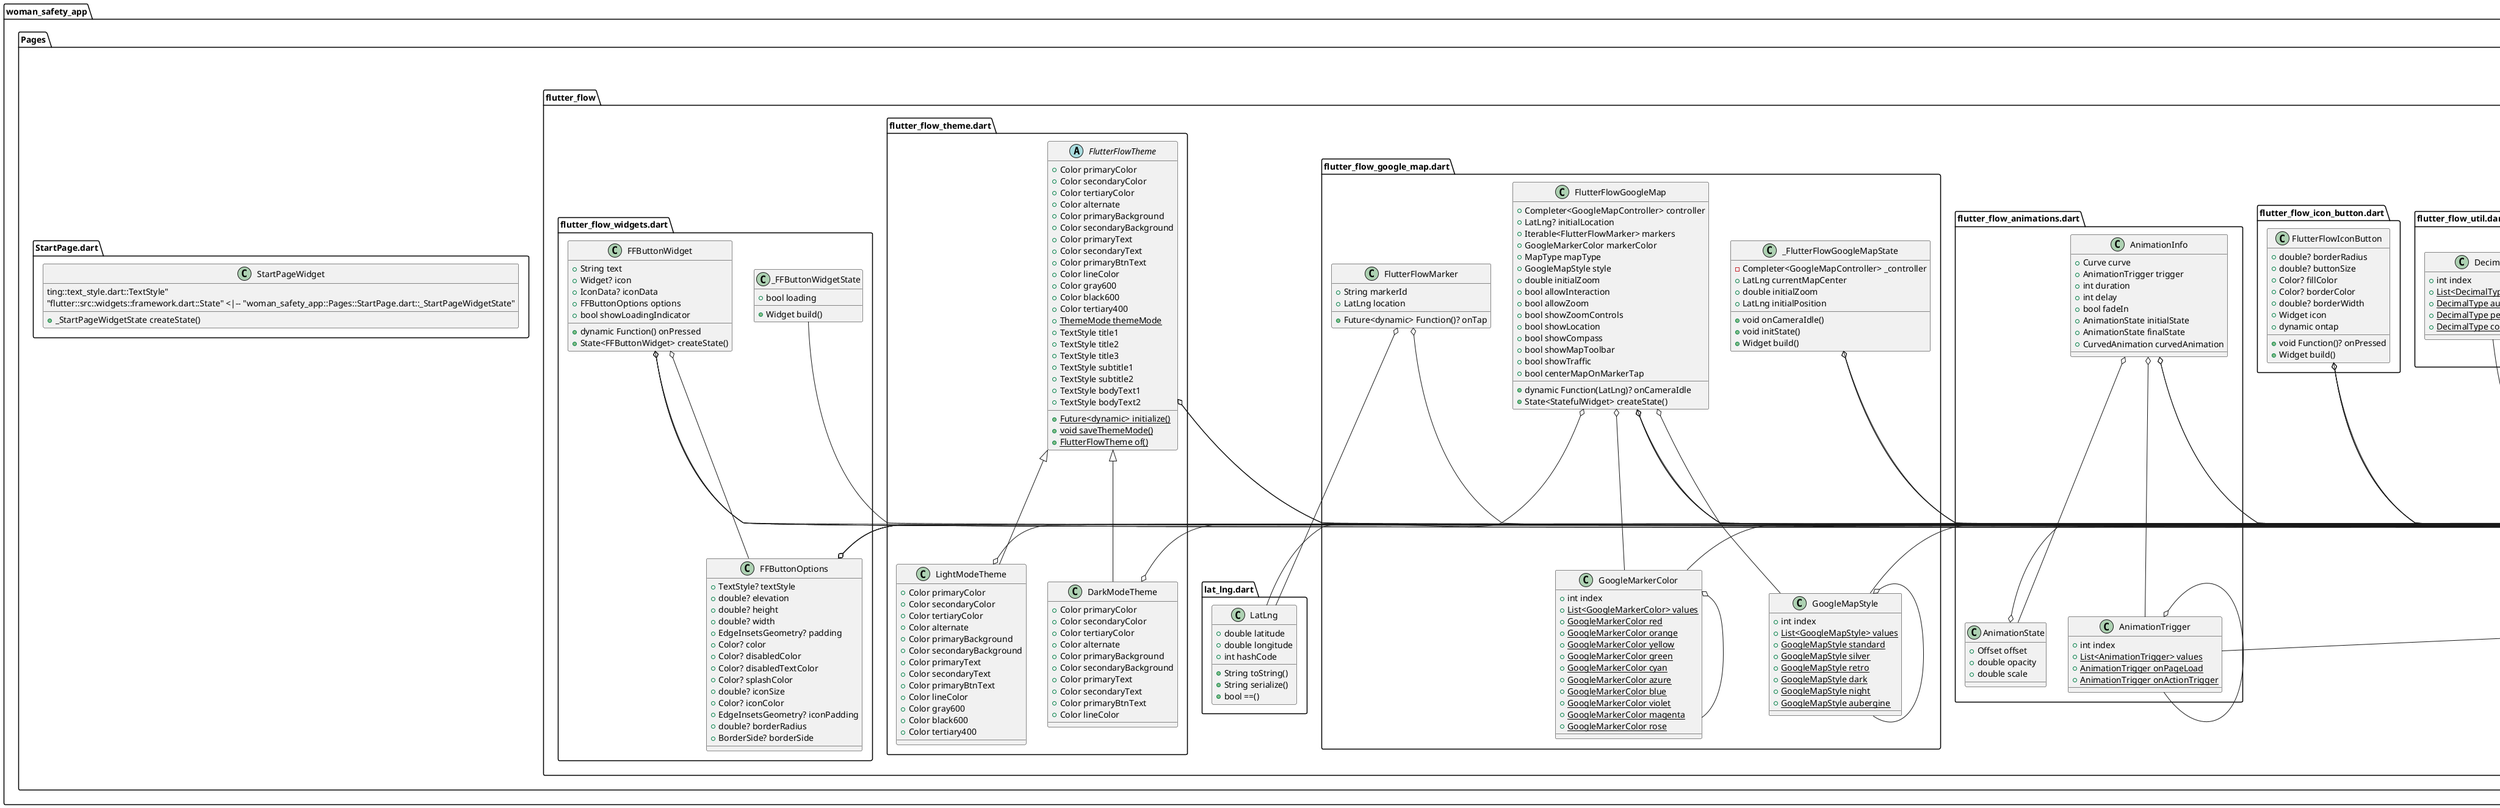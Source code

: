 @startuml
set namespaceSeparator ::

class "woman_safety_app::main.dart::MyApp" {
  +Widget build()
}

"flutter::src::widgets::framework.dart::StatelessWidget" <|-- "woman_safety_app::main.dart::MyApp"

class "woman_safety_app::Model::EmergencyNumber.dart::EmergencyNumber" {
  +String? name
  +String? phone
  +DateTime? created
  +Map<String, dynamic> toFirestore()
}

class "woman_safety_app::Model::User.dart::Users" {
  +String? email
  +String? phone
  +Map<String, dynamic> toFirestore()
}

class "woman_safety_app::Pages::Cards::emergencyContactCard.dart::ContactCard" {
  +EmergencyNumber number
  +CollectionReference<Object?> collectionRef
  +Future<dynamic> deleteNumber()
  +Widget build()
}

"woman_safety_app::Pages::Cards::emergencyContactCard.dart::ContactCard" o-- "woman_safety_app::Model::EmergencyNumber.dart::EmergencyNumber"
"woman_safety_app::Pages::Cards::emergencyContactCard.dart::ContactCard" o-- "cloud_firestore::cloud_firestore.dart::CollectionReference<Object>"
"flutter::src::widgets::framework.dart::StatelessWidget" <|-- "woman_safety_app::Pages::Cards::emergencyContactCard.dart::ContactCard"

class "woman_safety_app::Pages::EmergencyContactsPage.dart::EmergencyContactsPageWidget" {
  +_EmergencyContactsPageWidgetState createState()
}

"flutter::src::widgets::framework.dart::StatefulWidget" <|-- "woman_safety_app::Pages::EmergencyContactsPage.dart::EmergencyContactsPageWidget"

class "woman_safety_app::Pages::EmergencyContactsPage.dart::_EmergencyContactsPageWidgetState" {
  +GlobalKey<ScaffoldState> scaffoldKey
  +TextEditingController nameController
  +TextEditingController phoneController
  +EmergencyNumber emergencyNumber
  +CollectionReference<Object?> collectionRef
  +List<DocumentSnapshot<Object?>> items
  +bool ascendingOrder
  +void initState()
  +void dispose()
  +void didChangeDependencies()
  +Future<List<DocumentSnapshot<Object?>>> fetchItems()
  +void sortItems()
  +Future<void> editContact()
  +Future<void> addContact()
  +Future<void> deleteContact()
  +Future<dynamic> sort()
  +Widget build()
}

"woman_safety_app::Pages::EmergencyContactsPage.dart::_EmergencyContactsPageWidgetState" o-- "flutter::src::widgets::framework.dart::GlobalKey<ScaffoldState>"
"woman_safety_app::Pages::EmergencyContactsPage.dart::_EmergencyContactsPageWidgetState" o-- "flutter::src::widgets::editable_text.dart::TextEditingController"
"woman_safety_app::Pages::EmergencyContactsPage.dart::_EmergencyContactsPageWidgetState" o-- "woman_safety_app::Model::EmergencyNumber.dart::EmergencyNumber"
"woman_safety_app::Pages::EmergencyContactsPage.dart::_EmergencyContactsPageWidgetState" o-- "cloud_firestore::cloud_firestore.dart::CollectionReference<Object>"
"flutter::src::widgets::framework.dart::State" <|-- "woman_safety_app::Pages::EmergencyContactsPage.dart::_EmergencyContactsPageWidgetState"

class "woman_safety_app::Pages::flutter_flow::flutter_flow_animations.dart::AnimationState" {
  +Offset offset
  +double opacity
  +double scale
}

"woman_safety_app::Pages::flutter_flow::flutter_flow_animations.dart::AnimationState" o-- "dart::ui::Offset"

class "woman_safety_app::Pages::flutter_flow::flutter_flow_animations.dart::AnimationInfo" {
  +Curve curve
  +AnimationTrigger trigger
  +int duration
  +int delay
  +bool fadeIn
  +AnimationState initialState
  +AnimationState finalState
  +CurvedAnimation curvedAnimation
}

"woman_safety_app::Pages::flutter_flow::flutter_flow_animations.dart::AnimationInfo" o-- "flutter::src::animation::curves.dart::Curve"
"woman_safety_app::Pages::flutter_flow::flutter_flow_animations.dart::AnimationInfo" o-- "woman_safety_app::Pages::flutter_flow::flutter_flow_animations.dart::AnimationTrigger"
"woman_safety_app::Pages::flutter_flow::flutter_flow_animations.dart::AnimationInfo" o-- "woman_safety_app::Pages::flutter_flow::flutter_flow_animations.dart::AnimationState"
"woman_safety_app::Pages::flutter_flow::flutter_flow_animations.dart::AnimationInfo" o-- "flutter::src::animation::animations.dart::CurvedAnimation"

class "woman_safety_app::Pages::flutter_flow::flutter_flow_animations.dart::AnimationTrigger" {
  +int index
  {static} +List<AnimationTrigger> values
  {static} +AnimationTrigger onPageLoad
  {static} +AnimationTrigger onActionTrigger
}

"woman_safety_app::Pages::flutter_flow::flutter_flow_animations.dart::AnimationTrigger" o-- "woman_safety_app::Pages::flutter_flow::flutter_flow_animations.dart::AnimationTrigger"
"dart::core::Enum" <|-- "woman_safety_app::Pages::flutter_flow::flutter_flow_animations.dart::AnimationTrigger"

class "woman_safety_app::Pages::flutter_flow::flutter_flow_google_map.dart::FlutterFlowMarker" {
  +String markerId
  +LatLng location
  +Future<dynamic> Function()? onTap
}

"woman_safety_app::Pages::flutter_flow::flutter_flow_google_map.dart::FlutterFlowMarker" o-- "woman_safety_app::Pages::flutter_flow::lat_lng.dart::LatLng"
"woman_safety_app::Pages::flutter_flow::flutter_flow_google_map.dart::FlutterFlowMarker" o-- "null::Future<dynamic> Function()"

class "woman_safety_app::Pages::flutter_flow::flutter_flow_google_map.dart::FlutterFlowGoogleMap" {
  +Completer<GoogleMapController> controller
  +dynamic Function(LatLng)? onCameraIdle
  +LatLng? initialLocation
  +Iterable<FlutterFlowMarker> markers
  +GoogleMarkerColor markerColor
  +MapType mapType
  +GoogleMapStyle style
  +double initialZoom
  +bool allowInteraction
  +bool allowZoom
  +bool showZoomControls
  +bool showLocation
  +bool showCompass
  +bool showMapToolbar
  +bool showTraffic
  +bool centerMapOnMarkerTap
  +State<StatefulWidget> createState()
}

"woman_safety_app::Pages::flutter_flow::flutter_flow_google_map.dart::FlutterFlowGoogleMap" o-- "dart::async::Completer<GoogleMapController>"
"woman_safety_app::Pages::flutter_flow::flutter_flow_google_map.dart::FlutterFlowGoogleMap" o-- "null::dynamic Function(LatLng)"
"woman_safety_app::Pages::flutter_flow::flutter_flow_google_map.dart::FlutterFlowGoogleMap" o-- "woman_safety_app::Pages::flutter_flow::lat_lng.dart::LatLng"
"woman_safety_app::Pages::flutter_flow::flutter_flow_google_map.dart::FlutterFlowGoogleMap" o-- "woman_safety_app::Pages::flutter_flow::flutter_flow_google_map.dart::GoogleMarkerColor"
"woman_safety_app::Pages::flutter_flow::flutter_flow_google_map.dart::FlutterFlowGoogleMap" o-- "google_maps_flutter_platform_interface::src::types::ui.dart::MapType"
"woman_safety_app::Pages::flutter_flow::flutter_flow_google_map.dart::FlutterFlowGoogleMap" o-- "woman_safety_app::Pages::flutter_flow::flutter_flow_google_map.dart::GoogleMapStyle"
"flutter::src::widgets::framework.dart::StatefulWidget" <|-- "woman_safety_app::Pages::flutter_flow::flutter_flow_google_map.dart::FlutterFlowGoogleMap"

class "woman_safety_app::Pages::flutter_flow::flutter_flow_google_map.dart::_FlutterFlowGoogleMapState" {
  -Completer<GoogleMapController> _controller
  +LatLng currentMapCenter
  +double initialZoom
  +LatLng initialPosition
  +void onCameraIdle()
  +void initState()
  +Widget build()
}

"woman_safety_app::Pages::flutter_flow::flutter_flow_google_map.dart::_FlutterFlowGoogleMapState" o-- "dart::async::Completer<GoogleMapController>"
"woman_safety_app::Pages::flutter_flow::flutter_flow_google_map.dart::_FlutterFlowGoogleMapState" o-- "google_maps_flutter_platform_interface::src::types::location.dart::LatLng"
"flutter::src::widgets::framework.dart::State" <|-- "woman_safety_app::Pages::flutter_flow::flutter_flow_google_map.dart::_FlutterFlowGoogleMapState"

class "woman_safety_app::Pages::flutter_flow::flutter_flow_google_map.dart::GoogleMapStyle" {
  +int index
  {static} +List<GoogleMapStyle> values
  {static} +GoogleMapStyle standard
  {static} +GoogleMapStyle silver
  {static} +GoogleMapStyle retro
  {static} +GoogleMapStyle dark
  {static} +GoogleMapStyle night
  {static} +GoogleMapStyle aubergine
}

"woman_safety_app::Pages::flutter_flow::flutter_flow_google_map.dart::GoogleMapStyle" o-- "woman_safety_app::Pages::flutter_flow::flutter_flow_google_map.dart::GoogleMapStyle"
"dart::core::Enum" <|-- "woman_safety_app::Pages::flutter_flow::flutter_flow_google_map.dart::GoogleMapStyle"

class "woman_safety_app::Pages::flutter_flow::flutter_flow_google_map.dart::GoogleMarkerColor" {
  +int index
  {static} +List<GoogleMarkerColor> values
  {static} +GoogleMarkerColor red
  {static} +GoogleMarkerColor orange
  {static} +GoogleMarkerColor yellow
  {static} +GoogleMarkerColor green
  {static} +GoogleMarkerColor cyan
  {static} +GoogleMarkerColor azure
  {static} +GoogleMarkerColor blue
  {static} +GoogleMarkerColor violet
  {static} +GoogleMarkerColor magenta
  {static} +GoogleMarkerColor rose
}

"woman_safety_app::Pages::flutter_flow::flutter_flow_google_map.dart::GoogleMarkerColor" o-- "woman_safety_app::Pages::flutter_flow::flutter_flow_google_map.dart::GoogleMarkerColor"
"dart::core::Enum" <|-- "woman_safety_app::Pages::flutter_flow::flutter_flow_google_map.dart::GoogleMarkerColor"

class "woman_safety_app::Pages::flutter_flow::flutter_flow_icon_button.dart::FlutterFlowIconButton" {
  +double? borderRadius
  +double? buttonSize
  +Color? fillColor
  +Color? borderColor
  +double? borderWidth
  +Widget icon
  +void Function()? onPressed
  +dynamic ontap
  +Widget build()
}

"woman_safety_app::Pages::flutter_flow::flutter_flow_icon_button.dart::FlutterFlowIconButton" o-- "dart::ui::Color"
"woman_safety_app::Pages::flutter_flow::flutter_flow_icon_button.dart::FlutterFlowIconButton" o-- "flutter::src::widgets::framework.dart::Widget"
"woman_safety_app::Pages::flutter_flow::flutter_flow_icon_button.dart::FlutterFlowIconButton" o-- "null::void Function()"
"flutter::src::widgets::framework.dart::StatelessWidget" <|-- "woman_safety_app::Pages::flutter_flow::flutter_flow_icon_button.dart::FlutterFlowIconButton"

abstract class "woman_safety_app::Pages::flutter_flow::flutter_flow_theme.dart::FlutterFlowTheme" {
  +Color primaryColor
  +Color secondaryColor
  +Color tertiaryColor
  +Color alternate
  +Color primaryBackground
  +Color secondaryBackground
  +Color primaryText
  +Color secondaryText
  +Color primaryBtnText
  +Color lineColor
  +Color gray600
  +Color black600
  +Color tertiary400
  {static} +ThemeMode themeMode
  +TextStyle title1
  +TextStyle title2
  +TextStyle title3
  +TextStyle subtitle1
  +TextStyle subtitle2
  +TextStyle bodyText1
  +TextStyle bodyText2
  {static} +Future<dynamic> initialize()
  {static} +void saveThemeMode()
  {static} +FlutterFlowTheme of()
}

"woman_safety_app::Pages::flutter_flow::flutter_flow_theme.dart::FlutterFlowTheme" o-- "dart::ui::Color"
"woman_safety_app::Pages::flutter_flow::flutter_flow_theme.dart::FlutterFlowTheme" o-- "flutter::src::material::app.dart::ThemeMode"
"woman_safety_app::Pages::flutter_flow::flutter_flow_theme.dart::FlutterFlowTheme" o-- "flutter::src::painting::text_style.dart::TextStyle"

class "woman_safety_app::Pages::flutter_flow::flutter_flow_theme.dart::LightModeTheme" {
  +Color primaryColor
  +Color secondaryColor
  +Color tertiaryColor
  +Color alternate
  +Color primaryBackground
  +Color secondaryBackground
  +Color primaryText
  +Color secondaryText
  +Color primaryBtnText
  +Color lineColor
  +Color gray600
  +Color black600
  +Color tertiary400
}

"woman_safety_app::Pages::flutter_flow::flutter_flow_theme.dart::LightModeTheme" o-- "dart::ui::Color"
"woman_safety_app::Pages::flutter_flow::flutter_flow_theme.dart::FlutterFlowTheme" <|-- "woman_safety_app::Pages::flutter_flow::flutter_flow_theme.dart::LightModeTheme"

class "woman_safety_app::Pages::flutter_flow::flutter_flow_theme.dart::DarkModeTheme" {
  +Color primaryColor
  +Color secondaryColor
  +Color tertiaryColor
  +Color alternate
  +Color primaryBackground
  +Color secondaryBackground
  +Color primaryText
  +Color secondaryText
  +Color primaryBtnText
  +Color lineColor
}

"woman_safety_app::Pages::flutter_flow::flutter_flow_theme.dart::DarkModeTheme" o-- "dart::ui::Color"
"woman_safety_app::Pages::flutter_flow::flutter_flow_theme.dart::FlutterFlowTheme" <|-- "woman_safety_app::Pages::flutter_flow::flutter_flow_theme.dart::DarkModeTheme"

class "woman_safety_app::Pages::flutter_flow::flutter_flow_util.dart::FormatType" {
  +int index
  {static} +List<FormatType> values
  {static} +FormatType decimal
  {static} +FormatType percent
  {static} +FormatType scientific
  {static} +FormatType compact
  {static} +FormatType compactLong
  {static} +FormatType custom
}

"woman_safety_app::Pages::flutter_flow::flutter_flow_util.dart::FormatType" o-- "woman_safety_app::Pages::flutter_flow::flutter_flow_util.dart::FormatType"
"dart::core::Enum" <|-- "woman_safety_app::Pages::flutter_flow::flutter_flow_util.dart::FormatType"

class "woman_safety_app::Pages::flutter_flow::flutter_flow_util.dart::DecimalType" {
  +int index
  {static} +List<DecimalType> values
  {static} +DecimalType automatic
  {static} +DecimalType periodDecimal
  {static} +DecimalType commaDecimal
}

"woman_safety_app::Pages::flutter_flow::flutter_flow_util.dart::DecimalType" o-- "woman_safety_app::Pages::flutter_flow::flutter_flow_util.dart::DecimalType"
"dart::core::Enum" <|-- "woman_safety_app::Pages::flutter_flow::flutter_flow_util.dart::DecimalType"

class "woman_safety_app::Pages::flutter_flow::flutter_flow_widgets.dart::FFButtonOptions" {
  +TextStyle? textStyle
  +double? elevation
  +double? height
  +double? width
  +EdgeInsetsGeometry? padding
  +Color? color
  +Color? disabledColor
  +Color? disabledTextColor
  +Color? splashColor
  +double? iconSize
  +Color? iconColor
  +EdgeInsetsGeometry? iconPadding
  +double? borderRadius
  +BorderSide? borderSide
}

"woman_safety_app::Pages::flutter_flow::flutter_flow_widgets.dart::FFButtonOptions" o-- "flutter::src::painting::text_style.dart::TextStyle"
"woman_safety_app::Pages::flutter_flow::flutter_flow_widgets.dart::FFButtonOptions" o-- "flutter::src::painting::edge_insets.dart::EdgeInsetsGeometry"
"woman_safety_app::Pages::flutter_flow::flutter_flow_widgets.dart::FFButtonOptions" o-- "dart::ui::Color"
"woman_safety_app::Pages::flutter_flow::flutter_flow_widgets.dart::FFButtonOptions" o-- "flutter::src::painting::borders.dart::BorderSide"

class "woman_safety_app::Pages::flutter_flow::flutter_flow_widgets.dart::FFButtonWidget" {
  +String text
  +Widget? icon
  +IconData? iconData
  +dynamic Function() onPressed
  +FFButtonOptions options
  +bool showLoadingIndicator
  +State<FFButtonWidget> createState()
}

"woman_safety_app::Pages::flutter_flow::flutter_flow_widgets.dart::FFButtonWidget" o-- "flutter::src::widgets::framework.dart::Widget"
"woman_safety_app::Pages::flutter_flow::flutter_flow_widgets.dart::FFButtonWidget" o-- "flutter::src::widgets::icon_data.dart::IconData"
"woman_safety_app::Pages::flutter_flow::flutter_flow_widgets.dart::FFButtonWidget" o-- "null::dynamic Function()"
"woman_safety_app::Pages::flutter_flow::flutter_flow_widgets.dart::FFButtonWidget" o-- "woman_safety_app::Pages::flutter_flow::flutter_flow_widgets.dart::FFButtonOptions"
"flutter::src::widgets::framework.dart::StatefulWidget" <|-- "woman_safety_app::Pages::flutter_flow::flutter_flow_widgets.dart::FFButtonWidget"

class "woman_safety_app::Pages::flutter_flow::flutter_flow_widgets.dart::_FFButtonWidgetState" {
  +bool loading
  +Widget build()
}

"flutter::src::widgets::framework.dart::State" <|-- "woman_safety_app::Pages::flutter_flow::flutter_flow_widgets.dart::_FFButtonWidgetState"

class "woman_safety_app::Pages::flutter_flow::lat_lng.dart::LatLng" {
  +double latitude
  +double longitude
  +int hashCode
  +String toString()
  +String serialize()
  +bool ==()
}

class "woman_safety_app::Pages::LoginPage::ForgottenPassword.dart::ForgottenPasswordWidget" {
  +_ForgottenPasswordWidgetState createState()
}

"flutter::src::widgets::framework.dart::StatefulWidget" <|-- "woman_safety_app::Pages::LoginPage::ForgottenPassword.dart::ForgottenPasswordWidget"

class "woman_safety_app::Pages::LoginPage::ForgottenPassword.dart::_ForgottenPasswordWidgetState" {
  +GlobalKey<ScaffoldState> scaffoldKey
  +TextEditingController newPasswordController
  +TextEditingController emailController
  +void dispose()
  +String hashPassword()
  +Future<dynamic> passwordReset()
  +Widget build()
}

"woman_safety_app::Pages::LoginPage::ForgottenPassword.dart::_ForgottenPasswordWidgetState" o-- "flutter::src::widgets::framework.dart::GlobalKey<ScaffoldState>"
"woman_safety_app::Pages::LoginPage::ForgottenPassword.dart::_ForgottenPasswordWidgetState" o-- "flutter::src::widgets::editable_text.dart::TextEditingController"
"flutter::src::widgets::framework.dart::State" <|-- "woman_safety_app::Pages::LoginPage::ForgottenPassword.dart::_ForgottenPasswordWidgetState"

class "woman_safety_app::Pages::LoginPage::Login.dart::LoginWidget" {
  +_LoginWidgetState createState()
}

"flutter::src::widgets::framework.dart::StatefulWidget" <|-- "woman_safety_app::Pages::LoginPage::Login.dart::LoginWidget"

class "woman_safety_app::Pages::LoginPage::Login.dart::_LoginWidgetState" {
  +TextEditingController emailAddressController
  +TextEditingController passwordLoginController
  +TextEditingController passwordConfirmedLoginController
  +bool isloading
  +bool passwordLoginVisibility
  +bool emailAddressVisibility
  +GlobalKey<ScaffoldState> scaffoldKey
  -List<Marker> _markers
  +Future<dynamic> errorMessage()
  +void fetchMarkersFromFirestore()
  +Future<dynamic> signIn()
  +void initState()
  +void dispose()
  +Widget build()
}

"woman_safety_app::Pages::LoginPage::Login.dart::_LoginWidgetState" o-- "flutter::src::widgets::editable_text.dart::TextEditingController"
"woman_safety_app::Pages::LoginPage::Login.dart::_LoginWidgetState" o-- "flutter::src::widgets::framework.dart::GlobalKey<ScaffoldState>"
"flutter::src::widgets::framework.dart::State" <|-- "woman_safety_app::Pages::LoginPage::Login.dart::_LoginWidgetState"

class "woman_safety_app::Pages::MapHomePage.dart::MapHomePageWidget" {
  +_MapHomePageWidgetState createState()
}

"flutter::src::widgets::framework.dart::StatefulWidget" <|-- "woman_safety_app::Pages::MapHomePage.dart::MapHomePageWidget"

class "woman_safety_app::Pages::MapHomePage.dart::_MapHomePageWidgetState" {
  +GlobalKey<ScaffoldState> scaffoldKey
  +Timer logoutTimer
  +GoogleMapController mapController
  +LatLng googleMapsCenter
  +Marker marker
  -LocationData _currentPosition
  -LocationData _liveLocation
  -Completer<GoogleMapController> _cntr
  -List<Marker> _markersList
  +Location location
  -LatLng _initialcameraposition
  +String mapTheme
  +Future<QuerySnapshot<Map<String, dynamic>>> markersSnapshot
  +List<String> recipents
  +String message
  {static} +MethodChannel platform
  +int volumeDownCount
  +void initState()
  +Future<void> enableVolumeButtonHandler()
  +Future<void> handleVolumeButtonPress()
  +Future<dynamic> logoutTimerStart()
  +void resetLogoutTimer()
  +void handleLogout()
  -void _onMapCreated()
  +Future<Uint8List> getBytesFromAsset()
  +void addMarker()
  +Future<void> saveMarkerToFirestore()
  +void fetchMarkersFromFirestore()
  -void _handleMarkerDeleted()
  +Future<LocationData?> getLiveLocation()
  +String smsTextLocation()
  -void _sendSMS()
  +Widget build()
  +dynamic getLoc()
}

"woman_safety_app::Pages::MapHomePage.dart::_MapHomePageWidgetState" o-- "flutter::src::widgets::framework.dart::GlobalKey<ScaffoldState>"
"woman_safety_app::Pages::MapHomePage.dart::_MapHomePageWidgetState" o-- "dart::async::Timer"
"woman_safety_app::Pages::MapHomePage.dart::_MapHomePageWidgetState" o-- "google_maps_flutter::google_maps_flutter.dart::GoogleMapController"
"woman_safety_app::Pages::MapHomePage.dart::_MapHomePageWidgetState" o-- "google_maps_flutter_platform_interface::src::types::location.dart::LatLng"
"woman_safety_app::Pages::MapHomePage.dart::_MapHomePageWidgetState" o-- "google_maps_flutter_platform_interface::src::types::marker.dart::Marker"
"woman_safety_app::Pages::MapHomePage.dart::_MapHomePageWidgetState" o-- "location_platform_interface::location_platform_interface.dart::LocationData"
"woman_safety_app::Pages::MapHomePage.dart::_MapHomePageWidgetState" o-- "dart::async::Completer<GoogleMapController>"
"woman_safety_app::Pages::MapHomePage.dart::_MapHomePageWidgetState" o-- "location::location.dart::Location"
"woman_safety_app::Pages::MapHomePage.dart::_MapHomePageWidgetState" o-- "flutter::src::services::platform_channel.dart::MethodChannel"
"flutter::src::widgets::framework.dart::State" <|-- "woman_safety_app::Pages::MapHomePage.dart::_MapHomePageWidgetState"

class "woman_safety_app::Pages::MarkHistoryPage.dart::MarkHistoryPageWidget" {
  +_MarkHistoryPageWidgetState createState()
}

"flutter::src::widgets::framework.dart::StatefulWidget" <|-- "woman_safety_app::Pages::MarkHistoryPage.dart::MarkHistoryPageWidget"

class "woman_safety_app::Pages::MarkHistoryPage.dart::_MarkHistoryPageWidgetState" {
  +GlobalKey<ScaffoldState> scaffoldKey
  -List<DocumentSnapshot<Object?>> _markerList
  +void initState()
  +Future<List<DocumentSnapshot<Object?>>> fetchMarkers()
  +Future<void> deleteMarker()
  +Widget build()
}

"woman_safety_app::Pages::MarkHistoryPage.dart::_MarkHistoryPageWidgetState" o-- "flutter::src::widgets::framework.dart::GlobalKey<ScaffoldState>"
"flutter::src::widgets::framework.dart::State" <|-- "woman_safety_app::Pages::MarkHistoryPage.dart::_MarkHistoryPageWidgetState"

class "woman_safety_app::Pages::SignupPage::Signup.dart::SignupWidget" {
  +_SignupWidgetState createState()
}

"flutter::src::widgets::framework.dart::StatefulWidget" <|-- "woman_safety_app::Pages::SignupPage::Signup.dart::SignupWidget"

class "woman_safety_app::Pages::SignupPage::Signup.dart::_SignupWidgetState" {
  +bool confirmPasswordVisibility
  +TextEditingController emailAddressController
  +TextEditingController passwordController
  +TextEditingController phoneController
  +TextEditingController? confirmPasswordController
  +bool passwordVisibility
  +User currentUser
  {static} -Users _user
  +bool isloading
  -FirebaseAuth _auth
  +GlobalKey<ScaffoldState> scaffoldKey
  +void initState()
  +void dispose()
  +void getCurrentUser()
  +Future<dynamic> errorMessage()
  +bool isValidEmail()
  +bool emailConfirmed()
  +bool isValidPhoneNumber()
  +bool phoneConfirmed()
  +String hashPassword()
  +Future<dynamic> addUserDetails()
  +bool confirmedPassword()
  +Future<dynamic> register()
  +Widget build()
}

"woman_safety_app::Pages::SignupPage::Signup.dart::_SignupWidgetState" o-- "flutter::src::widgets::editable_text.dart::TextEditingController"
"woman_safety_app::Pages::SignupPage::Signup.dart::_SignupWidgetState" o-- "firebase_auth::firebase_auth.dart::User"
"woman_safety_app::Pages::SignupPage::Signup.dart::_SignupWidgetState" o-- "woman_safety_app::Model::User.dart::Users"
"woman_safety_app::Pages::SignupPage::Signup.dart::_SignupWidgetState" o-- "firebase_auth::firebase_auth.dart::FirebaseAuth"
"woman_safety_app::Pages::SignupPage::Signup.dart::_SignupWidgetState" o-- "flutter::src::widgets::framework.dart::GlobalKey<ScaffoldState>"
"flutter::src::widgets::framework.dart::State" <|-- "woman_safety_app::Pages::SignupPage::Signup.dart::_SignupWidgetState"

class "woman_safety_app::Pages::StartPage.dart::StartPageWidget" {
  +_StartPageWidgetState createState()
ting::text_style.dart::TextStyle"
"flutter::src::widgets::framework.dart::State" <|-- "woman_safety_app::Pages::StartPage.dart::_StartPageWidgetState"

}

@enduml
